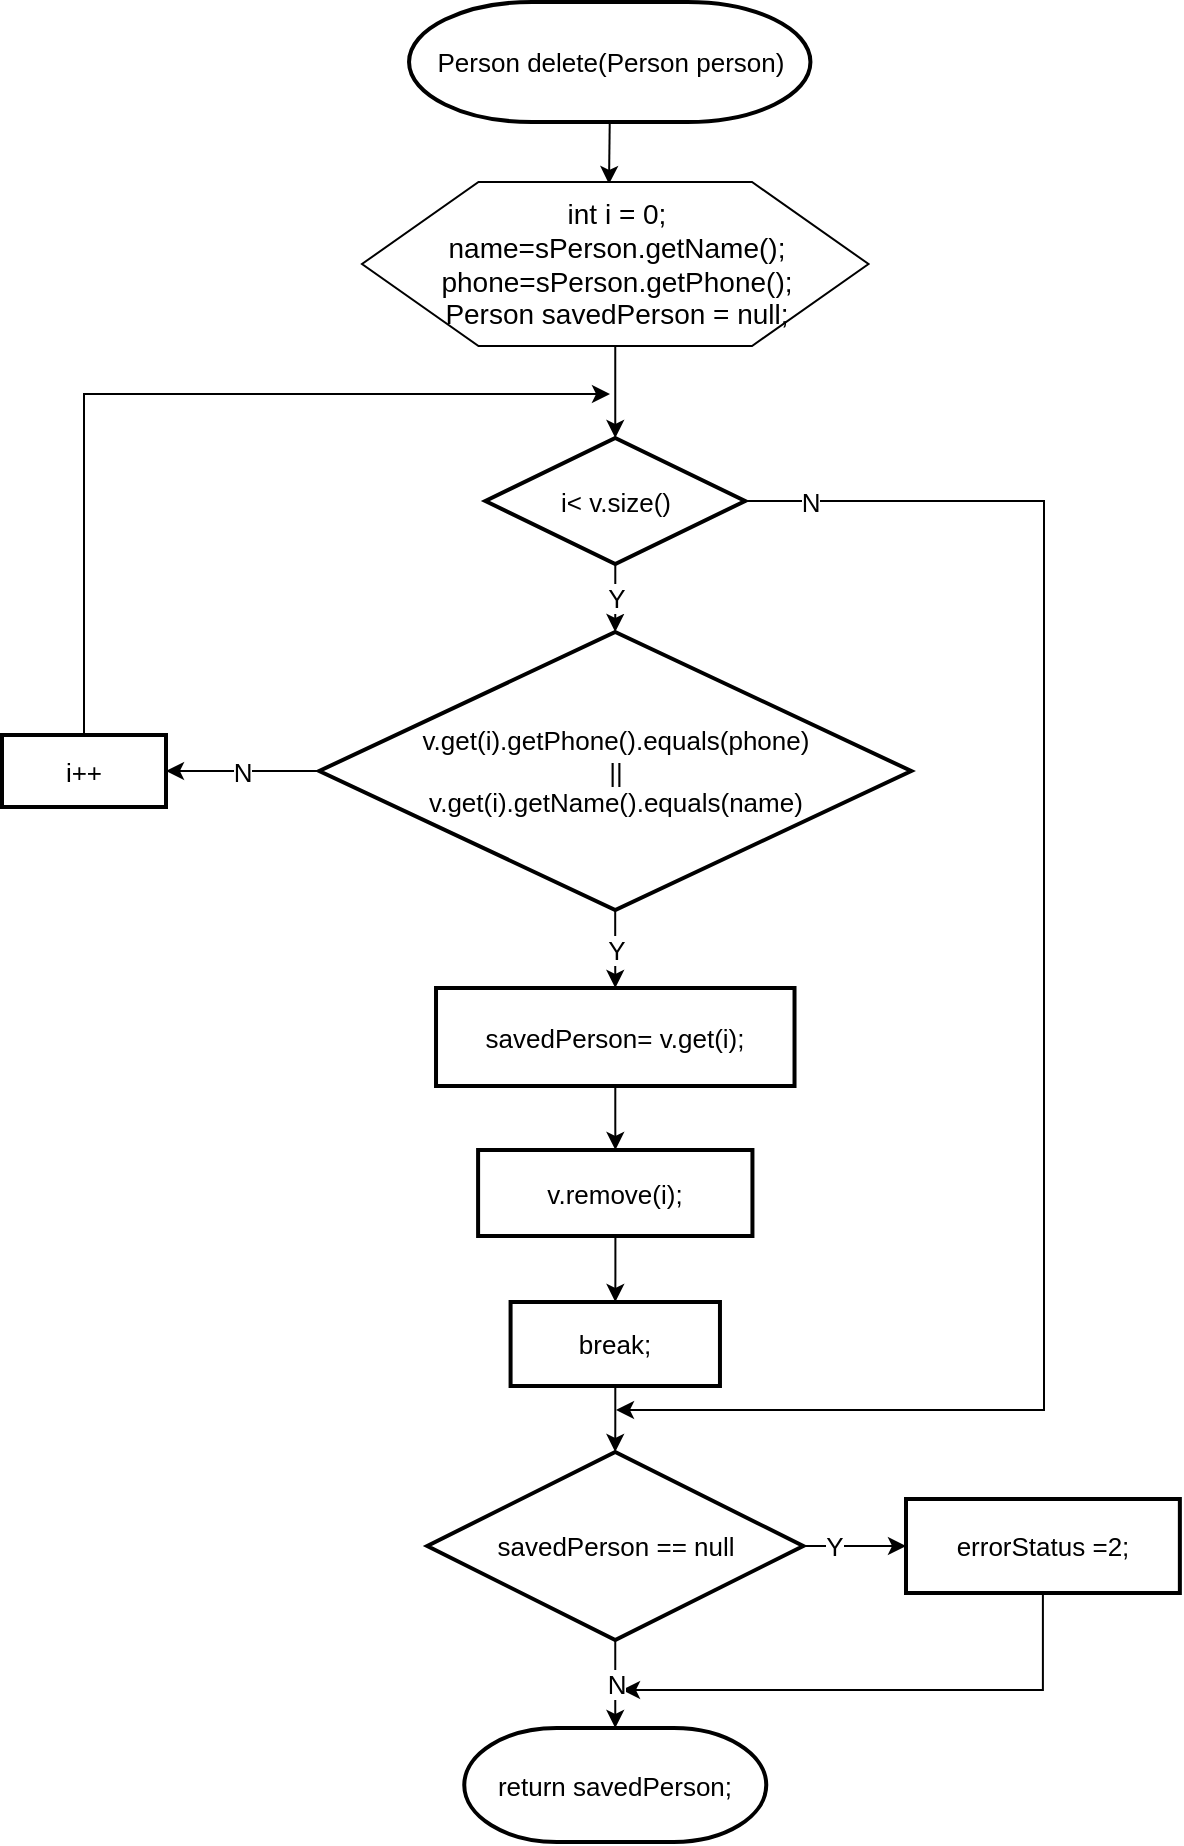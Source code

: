 <mxfile version="14.4.8" type="github">
  <diagram id="snMSLyNpEliFtqH8T0_m" name="페이지-1">
    <mxGraphModel dx="1182" dy="1876" grid="0" gridSize="10" guides="1" tooltips="1" connect="1" arrows="1" fold="1" page="1" pageScale="1" pageWidth="827" pageHeight="1169" math="0" shadow="0">
      <root>
        <mxCell id="0" />
        <mxCell id="1" parent="0" />
        <mxCell id="lsQyMnqyiSCvds43gTbh-18" style="edgeStyle=orthogonalEdgeStyle;rounded=0;orthogonalLoop=1;jettySize=auto;html=1;exitX=0.5;exitY=1;exitDx=0;exitDy=0;exitPerimeter=0;entryX=0.5;entryY=0;entryDx=0;entryDy=0;fontSize=13;" parent="1" source="lsQyMnqyiSCvds43gTbh-4" edge="1">
          <mxGeometry relative="1" as="geometry">
            <mxPoint x="389.5" y="-1029" as="targetPoint" />
          </mxGeometry>
        </mxCell>
        <mxCell id="lsQyMnqyiSCvds43gTbh-4" value="&lt;span style=&quot;text-align: left ; font-size: 13px&quot;&gt;Person delete(Person&amp;nbsp;&lt;/span&gt;&lt;span style=&quot;text-align: left&quot;&gt;person&lt;/span&gt;&lt;span style=&quot;text-align: left ; font-size: 13px&quot;&gt;)&lt;/span&gt;" style="strokeWidth=2;html=1;shape=mxgraph.flowchart.terminator;whiteSpace=wrap;fontSize=13;" parent="1" vertex="1">
          <mxGeometry x="289.52" y="-1120" width="200.7" height="60" as="geometry" />
        </mxCell>
        <mxCell id="_VUG9cmP9YPbWZYL70kr-36" style="edgeStyle=orthogonalEdgeStyle;rounded=0;orthogonalLoop=1;jettySize=auto;html=1;strokeWidth=1;fontSize=13;" edge="1" parent="1" source="_VUG9cmP9YPbWZYL70kr-2">
          <mxGeometry relative="1" as="geometry">
            <mxPoint x="396" y="-276" as="targetPoint" />
            <Array as="points">
              <mxPoint x="607" y="-276" />
            </Array>
          </mxGeometry>
        </mxCell>
        <mxCell id="_VUG9cmP9YPbWZYL70kr-2" value="errorStatus =2;" style="rounded=1;whiteSpace=wrap;html=1;absoluteArcSize=1;arcSize=0;strokeWidth=2;fontSize=13;" vertex="1" parent="1">
          <mxGeometry x="538" y="-371.5" width="136.93" height="47" as="geometry" />
        </mxCell>
        <mxCell id="_VUG9cmP9YPbWZYL70kr-3" value="return savedPerson;" style="strokeWidth=2;html=1;shape=mxgraph.flowchart.terminator;whiteSpace=wrap;fontSize=13;" vertex="1" parent="1">
          <mxGeometry x="317.13" y="-257" width="151" height="57" as="geometry" />
        </mxCell>
        <mxCell id="_VUG9cmP9YPbWZYL70kr-27" value="Y" style="edgeStyle=orthogonalEdgeStyle;rounded=0;orthogonalLoop=1;jettySize=auto;html=1;strokeWidth=1;fontSize=13;" edge="1" parent="1" source="_VUG9cmP9YPbWZYL70kr-6" target="_VUG9cmP9YPbWZYL70kr-24">
          <mxGeometry relative="1" as="geometry" />
        </mxCell>
        <mxCell id="_VUG9cmP9YPbWZYL70kr-39" value="N" style="edgeStyle=orthogonalEdgeStyle;rounded=0;orthogonalLoop=1;jettySize=auto;html=1;strokeWidth=1;fontSize=13;" edge="1" parent="1" source="_VUG9cmP9YPbWZYL70kr-6">
          <mxGeometry x="-0.921" relative="1" as="geometry">
            <mxPoint x="393" y="-416" as="targetPoint" />
            <Array as="points">
              <mxPoint x="607" y="-870" />
              <mxPoint x="607" y="-416" />
            </Array>
            <mxPoint as="offset" />
          </mxGeometry>
        </mxCell>
        <mxCell id="_VUG9cmP9YPbWZYL70kr-6" value="i&amp;lt; v.size()" style="strokeWidth=2;html=1;shape=mxgraph.flowchart.decision;whiteSpace=wrap;fontSize=13;" vertex="1" parent="1">
          <mxGeometry x="327.7" y="-902" width="129.87" height="63" as="geometry" />
        </mxCell>
        <mxCell id="_VUG9cmP9YPbWZYL70kr-7" style="edgeStyle=orthogonalEdgeStyle;rounded=0;orthogonalLoop=1;jettySize=auto;html=1;exitX=0.5;exitY=1;exitDx=0;exitDy=0;entryX=0.5;entryY=0;entryDx=0;entryDy=0;entryPerimeter=0;fontSize=13;" edge="1" parent="1" source="_VUG9cmP9YPbWZYL70kr-23" target="_VUG9cmP9YPbWZYL70kr-6">
          <mxGeometry relative="1" as="geometry">
            <mxPoint x="390.005" y="-930" as="sourcePoint" />
          </mxGeometry>
        </mxCell>
        <mxCell id="_VUG9cmP9YPbWZYL70kr-30" value="" style="edgeStyle=orthogonalEdgeStyle;rounded=0;orthogonalLoop=1;jettySize=auto;html=1;strokeWidth=1;fontSize=13;" edge="1" parent="1" source="_VUG9cmP9YPbWZYL70kr-12" target="_VUG9cmP9YPbWZYL70kr-25">
          <mxGeometry relative="1" as="geometry" />
        </mxCell>
        <mxCell id="_VUG9cmP9YPbWZYL70kr-12" value="savedPerson= v.get(i);" style="rounded=1;whiteSpace=wrap;html=1;absoluteArcSize=1;arcSize=0;strokeWidth=2;fontSize=13;" vertex="1" parent="1">
          <mxGeometry x="303.01" y="-627" width="179.25" height="49" as="geometry" />
        </mxCell>
        <mxCell id="_VUG9cmP9YPbWZYL70kr-32" value="" style="edgeStyle=orthogonalEdgeStyle;rounded=0;orthogonalLoop=1;jettySize=auto;html=1;strokeWidth=1;fontSize=13;" edge="1" parent="1" source="_VUG9cmP9YPbWZYL70kr-16" target="_VUG9cmP9YPbWZYL70kr-26">
          <mxGeometry relative="1" as="geometry" />
        </mxCell>
        <mxCell id="_VUG9cmP9YPbWZYL70kr-16" value="break;" style="rounded=1;whiteSpace=wrap;html=1;absoluteArcSize=1;arcSize=0;strokeWidth=2;fontSize=13;" vertex="1" parent="1">
          <mxGeometry x="340.29" y="-470" width="104.69" height="42" as="geometry" />
        </mxCell>
        <mxCell id="_VUG9cmP9YPbWZYL70kr-23" value="&lt;span&gt;int i = 0;&lt;/span&gt;&lt;br&gt;&lt;span&gt;name=&lt;/span&gt;&lt;span style=&quot;text-align: left&quot;&gt;sPerson&lt;/span&gt;&lt;span&gt;.getName();&lt;/span&gt;&lt;br&gt;&lt;span&gt;phone=&lt;/span&gt;&lt;span style=&quot;text-align: left&quot;&gt;sPerson&lt;/span&gt;&lt;span&gt;.getPhone();&lt;/span&gt;&lt;br&gt;&lt;span&gt;Person savedPerson = null;&lt;/span&gt;" style="verticalLabelPosition=middle;verticalAlign=middle;html=1;shape=hexagon;perimeter=hexagonPerimeter2;arcSize=6;size=0.23;fontSize=14;labelPosition=center;align=center;" vertex="1" parent="1">
          <mxGeometry x="266" y="-1030" width="253.26" height="82" as="geometry" />
        </mxCell>
        <mxCell id="_VUG9cmP9YPbWZYL70kr-29" value="Y" style="edgeStyle=orthogonalEdgeStyle;rounded=0;orthogonalLoop=1;jettySize=auto;html=1;strokeWidth=1;fontSize=13;" edge="1" parent="1" source="_VUG9cmP9YPbWZYL70kr-24" target="_VUG9cmP9YPbWZYL70kr-12">
          <mxGeometry relative="1" as="geometry" />
        </mxCell>
        <mxCell id="_VUG9cmP9YPbWZYL70kr-37" value="N" style="edgeStyle=orthogonalEdgeStyle;rounded=0;orthogonalLoop=1;jettySize=auto;html=1;strokeWidth=1;fontSize=13;" edge="1" parent="1" source="_VUG9cmP9YPbWZYL70kr-24" target="_VUG9cmP9YPbWZYL70kr-34">
          <mxGeometry relative="1" as="geometry" />
        </mxCell>
        <mxCell id="_VUG9cmP9YPbWZYL70kr-24" value="v.get(i).getPhone().equals(&lt;span style=&quot;text-align: left ; font-size: 13px&quot;&gt;phone&lt;/span&gt;)&lt;br style=&quot;font-size: 13px&quot;&gt;||&lt;br style=&quot;font-size: 13px&quot;&gt;v.get(i).getName().equals(name)" style="strokeWidth=2;html=1;shape=mxgraph.flowchart.decision;whiteSpace=wrap;fontSize=13;" vertex="1" parent="1">
          <mxGeometry x="244.63" y="-805" width="296" height="139" as="geometry" />
        </mxCell>
        <mxCell id="_VUG9cmP9YPbWZYL70kr-31" value="" style="edgeStyle=orthogonalEdgeStyle;rounded=0;orthogonalLoop=1;jettySize=auto;html=1;strokeWidth=1;fontSize=13;" edge="1" parent="1" source="_VUG9cmP9YPbWZYL70kr-25" target="_VUG9cmP9YPbWZYL70kr-16">
          <mxGeometry relative="1" as="geometry" />
        </mxCell>
        <mxCell id="_VUG9cmP9YPbWZYL70kr-25" value="v.remove(i);" style="rounded=1;whiteSpace=wrap;html=1;absoluteArcSize=1;arcSize=0;strokeWidth=2;fontSize=13;" vertex="1" parent="1">
          <mxGeometry x="324.05" y="-546" width="137.17" height="43" as="geometry" />
        </mxCell>
        <mxCell id="_VUG9cmP9YPbWZYL70kr-33" value="Y" style="edgeStyle=orthogonalEdgeStyle;rounded=0;orthogonalLoop=1;jettySize=auto;html=1;strokeWidth=1;fontSize=13;" edge="1" parent="1" source="_VUG9cmP9YPbWZYL70kr-26" target="_VUG9cmP9YPbWZYL70kr-2">
          <mxGeometry x="-0.402" relative="1" as="geometry">
            <mxPoint as="offset" />
          </mxGeometry>
        </mxCell>
        <mxCell id="_VUG9cmP9YPbWZYL70kr-35" value="N" style="edgeStyle=orthogonalEdgeStyle;rounded=0;orthogonalLoop=1;jettySize=auto;html=1;strokeWidth=1;fontSize=13;" edge="1" parent="1" source="_VUG9cmP9YPbWZYL70kr-26" target="_VUG9cmP9YPbWZYL70kr-3">
          <mxGeometry relative="1" as="geometry" />
        </mxCell>
        <mxCell id="_VUG9cmP9YPbWZYL70kr-26" value="savedPerson == null" style="strokeWidth=2;html=1;shape=mxgraph.flowchart.decision;whiteSpace=wrap;fontSize=13;" vertex="1" parent="1">
          <mxGeometry x="298.63" y="-395" width="188" height="94" as="geometry" />
        </mxCell>
        <mxCell id="_VUG9cmP9YPbWZYL70kr-38" style="edgeStyle=orthogonalEdgeStyle;rounded=0;orthogonalLoop=1;jettySize=auto;html=1;strokeWidth=1;fontSize=13;" edge="1" parent="1" source="_VUG9cmP9YPbWZYL70kr-34">
          <mxGeometry relative="1" as="geometry">
            <mxPoint x="390" y="-924" as="targetPoint" />
            <Array as="points">
              <mxPoint x="127" y="-924" />
            </Array>
          </mxGeometry>
        </mxCell>
        <mxCell id="_VUG9cmP9YPbWZYL70kr-34" value="i++" style="rounded=1;whiteSpace=wrap;html=1;absoluteArcSize=1;arcSize=0;strokeWidth=2;fontSize=13;" vertex="1" parent="1">
          <mxGeometry x="86" y="-753.5" width="82" height="36" as="geometry" />
        </mxCell>
      </root>
    </mxGraphModel>
  </diagram>
</mxfile>
